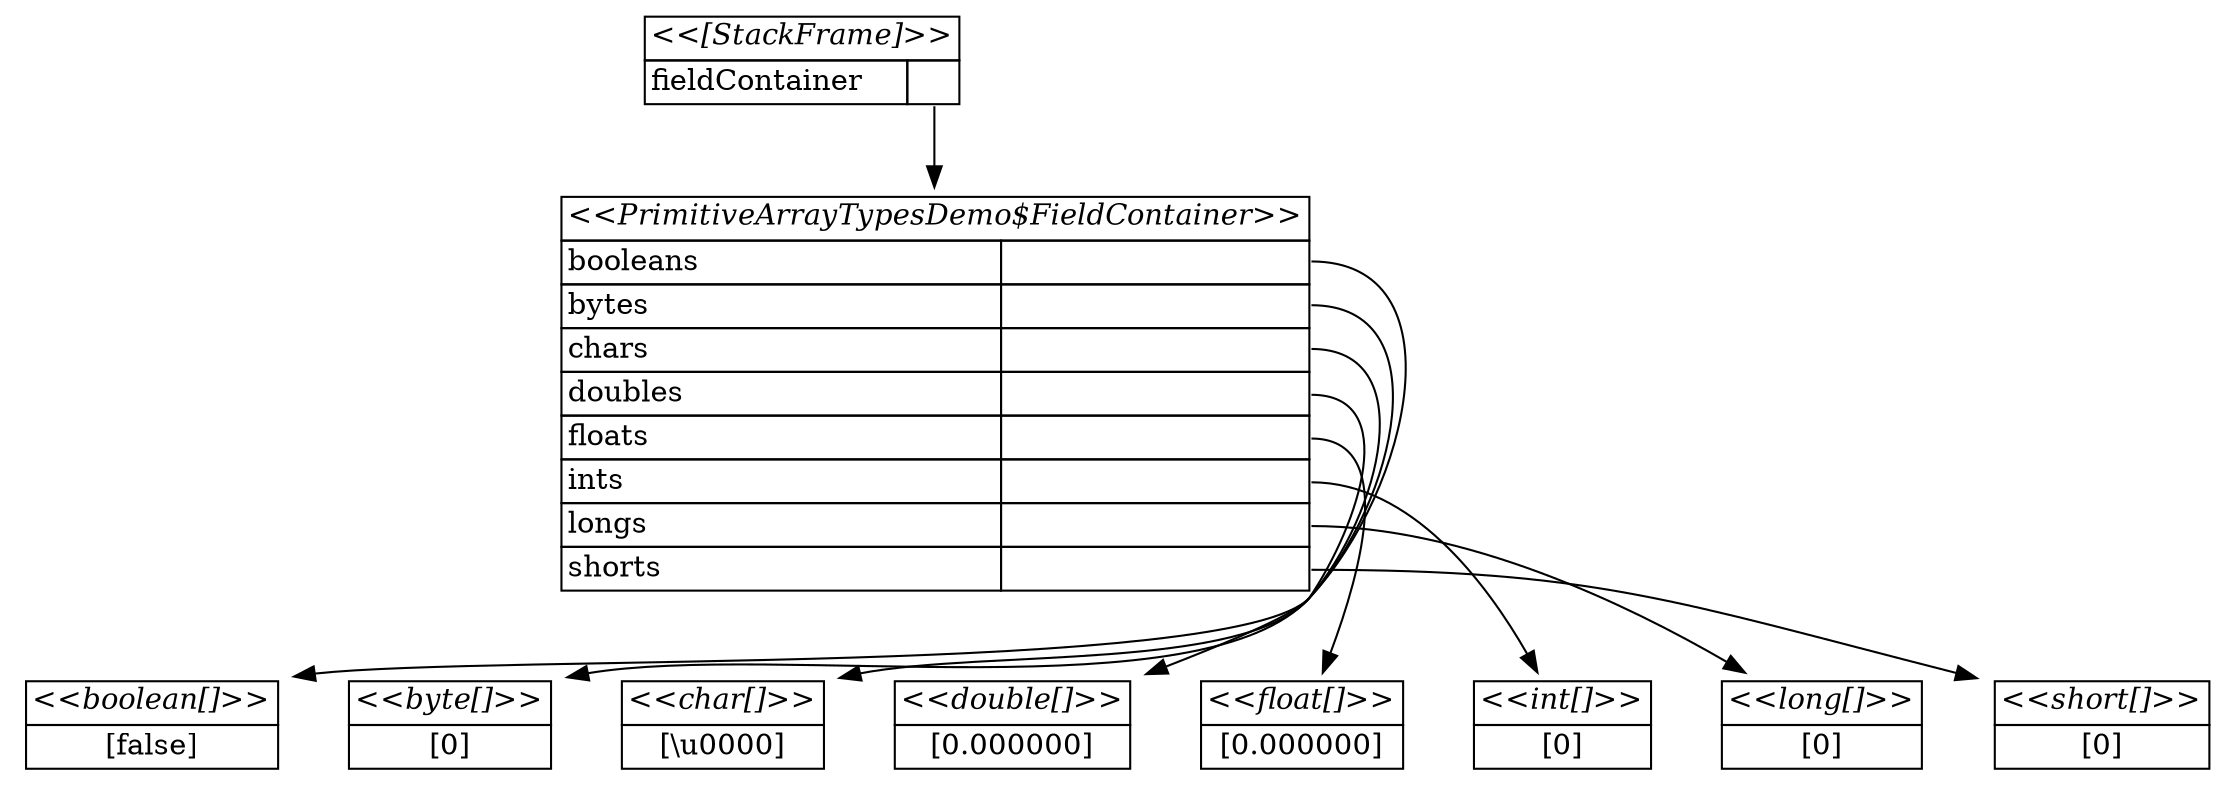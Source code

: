 digraph ObjectDiagram {
  node [shape=plaintext]
  _0f07b6f2a31cbd2e26428c51e8660b0dffe6e352 [label=<<table border="0" cellborder="1" cellspacing="0">
    <th><td colspan="2"><i>&lt;&lt;[StackFrame]&gt;&gt;</i></td></th>
    <tr><td align="left">fieldContainer</td><td align="left" port="fieldContainer"></td></tr>
  </table>>]
  _0f7c198c39679a29377285861c0eab7b301f672d [label=<<table border="0" cellborder="1" cellspacing="0">
    <th><td colspan="2"><i>&lt;&lt;PrimitiveArrayTypesDemo$FieldContainer&gt;&gt;</i></td></th>
    <tr><td align="left">booleans</td><td align="left" port="booleans"></td></tr>
    <tr><td align="left">bytes</td><td align="left" port="bytes"></td></tr>
    <tr><td align="left">chars</td><td align="left" port="chars"></td></tr>
    <tr><td align="left">doubles</td><td align="left" port="doubles"></td></tr>
    <tr><td align="left">floats</td><td align="left" port="floats"></td></tr>
    <tr><td align="left">ints</td><td align="left" port="ints"></td></tr>
    <tr><td align="left">longs</td><td align="left" port="longs"></td></tr>
    <tr><td align="left">shorts</td><td align="left" port="shorts"></td></tr>
  </table>>]
  _b154bfeb1a9320d40888ff4cdef84d83c4a0763e [label=<<table border="0" cellborder="1" cellspacing="0">
    <th><td colspan="2"><i>&lt;&lt;boolean[]&gt;&gt;</i></td></th>
    <tr><td colspan="2">[false]</td></tr>
  </table>>]
  _dd7b1158113ccb66341b847e268104fd10a73f08 [label=<<table border="0" cellborder="1" cellspacing="0">
    <th><td colspan="2"><i>&lt;&lt;byte[]&gt;&gt;</i></td></th>
    <tr><td colspan="2">[0]</td></tr>
  </table>>]
  _107a7f5ab9da095e7ebc472daf37a4b638129ed8 [label=<<table border="0" cellborder="1" cellspacing="0">
    <th><td colspan="2"><i>&lt;&lt;char[]&gt;&gt;</i></td></th>
    <tr><td colspan="2">[\u0000]</td></tr>
  </table>>]
  _8aab52297f8c7f19a95f5ce7a264c03b1cea2d1e [label=<<table border="0" cellborder="1" cellspacing="0">
    <th><td colspan="2"><i>&lt;&lt;double[]&gt;&gt;</i></td></th>
    <tr><td colspan="2">[0.000000]</td></tr>
  </table>>]
  _a2d4f1721001eb4a4a134b6572cef2f2015c2280 [label=<<table border="0" cellborder="1" cellspacing="0">
    <th><td colspan="2"><i>&lt;&lt;float[]&gt;&gt;</i></td></th>
    <tr><td colspan="2">[0.000000]</td></tr>
  </table>>]
  _b44837f8cf9531d95542f988ac73cd2a7cfe6bc2 [label=<<table border="0" cellborder="1" cellspacing="0">
    <th><td colspan="2"><i>&lt;&lt;int[]&gt;&gt;</i></td></th>
    <tr><td colspan="2">[0]</td></tr>
  </table>>]
  _fcfd466207315f120afc973f533b6ed01d5330bc [label=<<table border="0" cellborder="1" cellspacing="0">
    <th><td colspan="2"><i>&lt;&lt;long[]&gt;&gt;</i></td></th>
    <tr><td colspan="2">[0]</td></tr>
  </table>>]
  _fad48851f910c6ef0f8c63d5e047b6288c977977 [label=<<table border="0" cellborder="1" cellspacing="0">
    <th><td colspan="2"><i>&lt;&lt;short[]&gt;&gt;</i></td></th>
    <tr><td colspan="2">[0]</td></tr>
  </table>>]
  _0f07b6f2a31cbd2e26428c51e8660b0dffe6e352:fieldContainer -> _0f7c198c39679a29377285861c0eab7b301f672d
  _0f7c198c39679a29377285861c0eab7b301f672d:booleans -> _b154bfeb1a9320d40888ff4cdef84d83c4a0763e
  _0f7c198c39679a29377285861c0eab7b301f672d:bytes -> _dd7b1158113ccb66341b847e268104fd10a73f08
  _0f7c198c39679a29377285861c0eab7b301f672d:chars -> _107a7f5ab9da095e7ebc472daf37a4b638129ed8
  _0f7c198c39679a29377285861c0eab7b301f672d:doubles -> _8aab52297f8c7f19a95f5ce7a264c03b1cea2d1e
  _0f7c198c39679a29377285861c0eab7b301f672d:floats -> _a2d4f1721001eb4a4a134b6572cef2f2015c2280
  _0f7c198c39679a29377285861c0eab7b301f672d:ints -> _b44837f8cf9531d95542f988ac73cd2a7cfe6bc2
  _0f7c198c39679a29377285861c0eab7b301f672d:longs -> _fcfd466207315f120afc973f533b6ed01d5330bc
  _0f7c198c39679a29377285861c0eab7b301f672d:shorts -> _fad48851f910c6ef0f8c63d5e047b6288c977977
}
